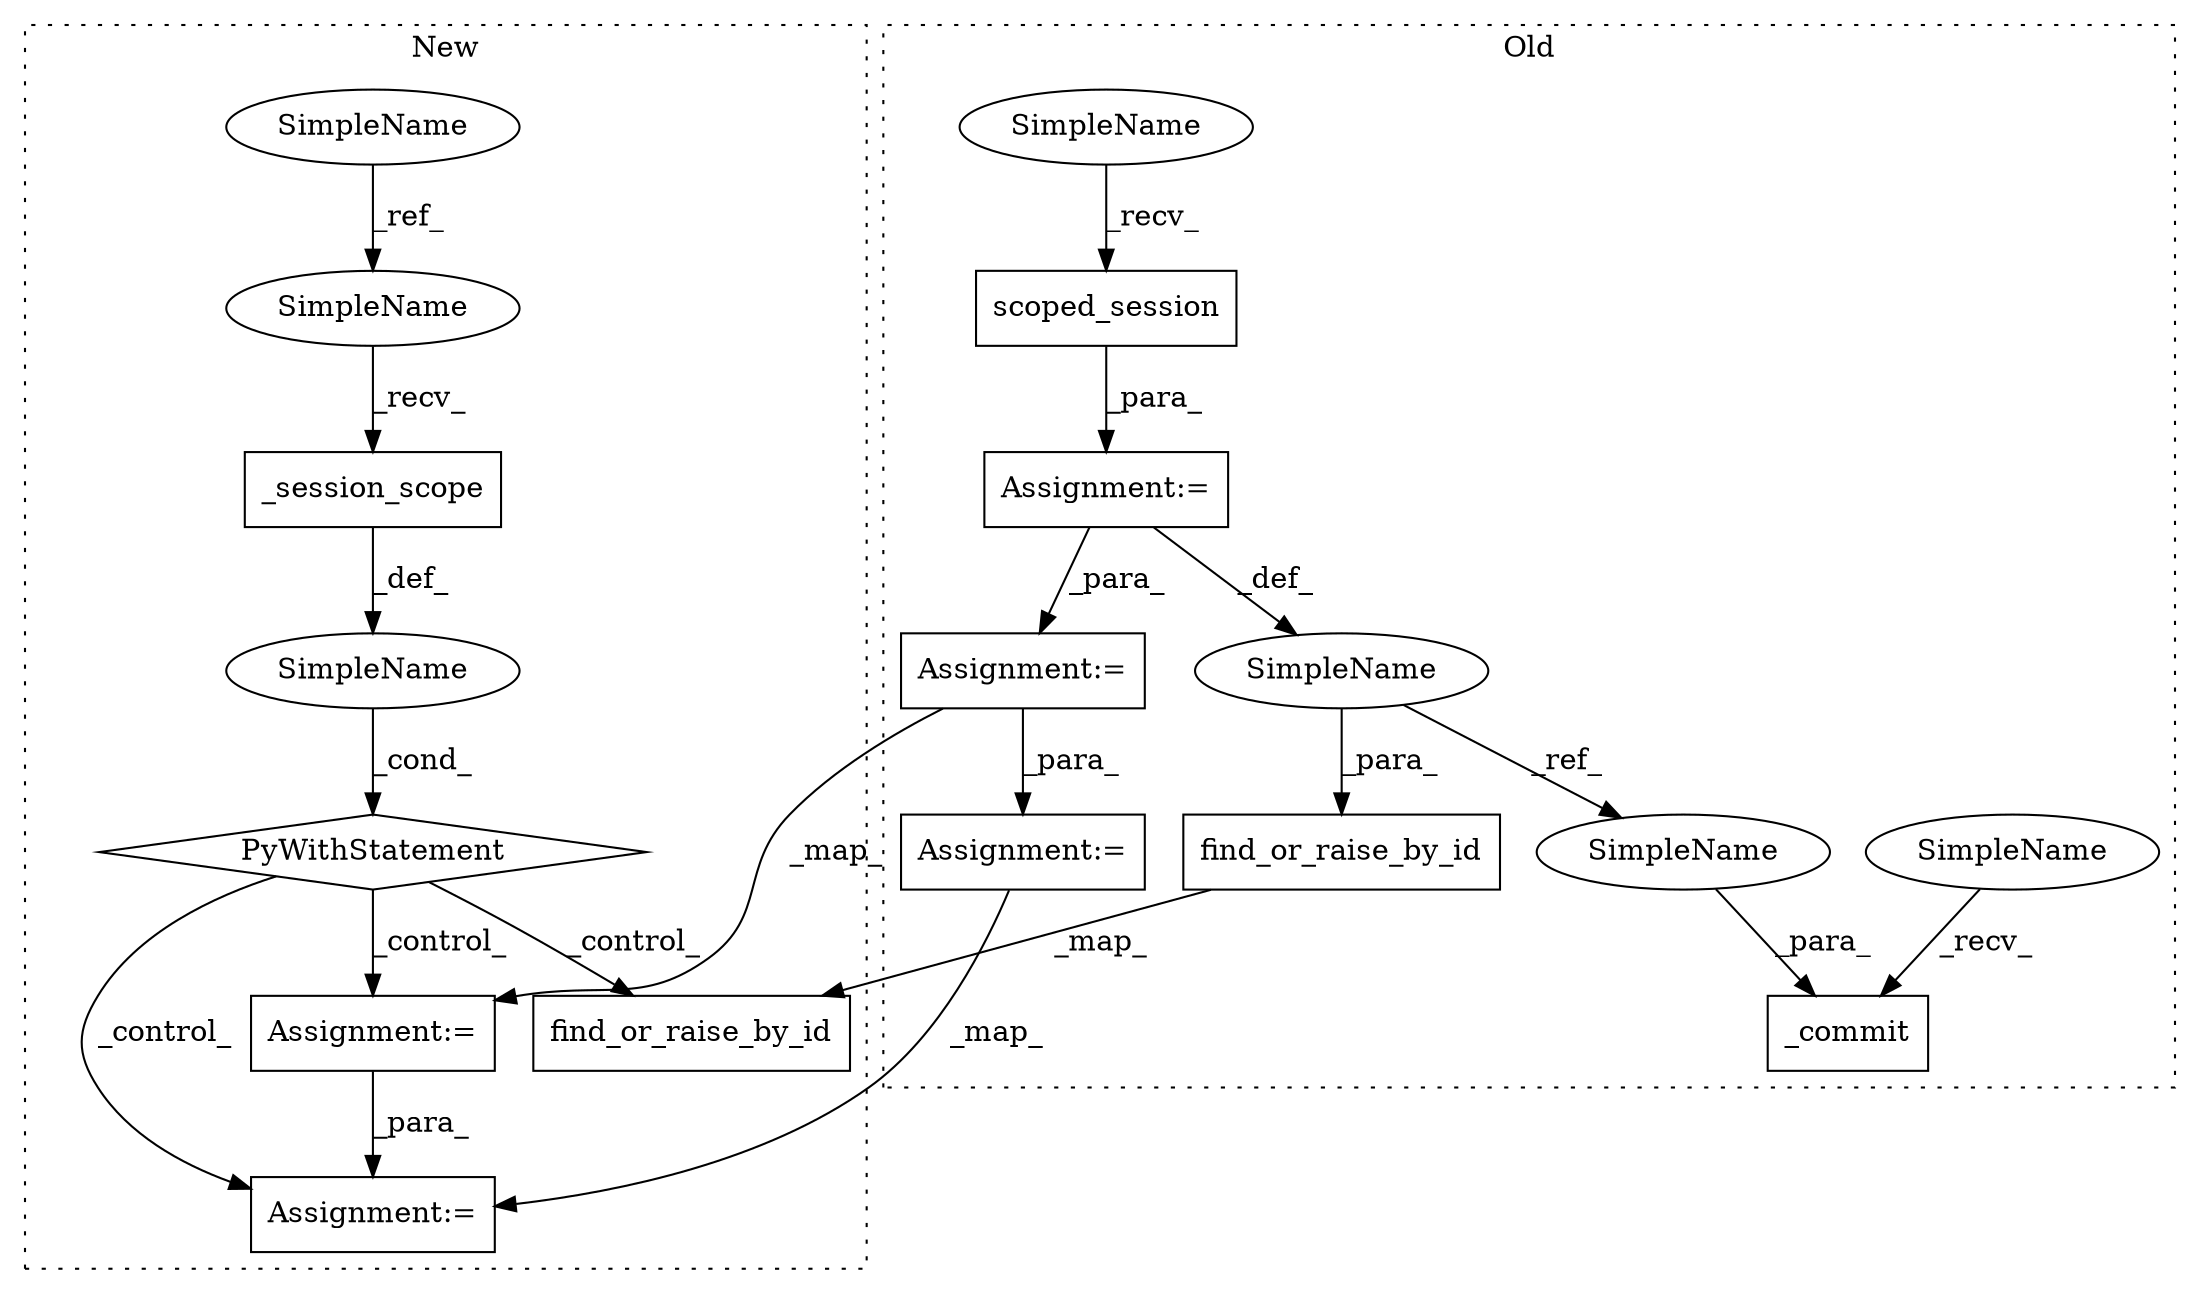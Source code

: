 digraph G {
subgraph cluster0 {
1 [label="_commit" a="32" s="10818,10833" l="8,1" shape="box"];
4 [label="scoped_session" a="32" s="10439" l="16" shape="box"];
5 [label="Assignment:=" a="7" s="10433" l="1" shape="box"];
9 [label="Assignment:=" a="7" s="10532" l="1" shape="box"];
10 [label="Assignment:=" a="7" s="10616" l="12" shape="box"];
13 [label="find_or_raise_by_id" a="32" s="10479,10515" l="20,1" shape="box"];
14 [label="SimpleName" a="42" s="10426" l="7" shape="ellipse"];
16 [label="SimpleName" a="42" s="10434" l="4" shape="ellipse"];
17 [label="SimpleName" a="42" s="10813" l="4" shape="ellipse"];
18 [label="SimpleName" a="42" s="10826" l="7" shape="ellipse"];
label = "Old";
style="dotted";
}
subgraph cluster1 {
2 [label="PyWithStatement" a="104" s="10435,10466" l="10,2" shape="diamond"];
3 [label="_session_scope" a="32" s="10450" l="16" shape="box"];
6 [label="SimpleName" a="42" s="10206" l="4" shape="ellipse"];
7 [label="SimpleName" a="42" s="" l="" shape="ellipse"];
8 [label="Assignment:=" a="7" s="10568" l="1" shape="box"];
11 [label="Assignment:=" a="7" s="10654" l="14" shape="box"];
12 [label="find_or_raise_by_id" a="32" s="10513,10549" l="20,1" shape="box"];
15 [label="SimpleName" a="42" s="10445" l="4" shape="ellipse"];
label = "New";
style="dotted";
}
2 -> 11 [label="_control_"];
2 -> 8 [label="_control_"];
2 -> 12 [label="_control_"];
3 -> 7 [label="_def_"];
4 -> 5 [label="_para_"];
5 -> 9 [label="_para_"];
5 -> 14 [label="_def_"];
6 -> 15 [label="_ref_"];
7 -> 2 [label="_cond_"];
8 -> 11 [label="_para_"];
9 -> 10 [label="_para_"];
9 -> 8 [label="_map_"];
10 -> 11 [label="_map_"];
13 -> 12 [label="_map_"];
14 -> 18 [label="_ref_"];
14 -> 13 [label="_para_"];
15 -> 3 [label="_recv_"];
16 -> 4 [label="_recv_"];
17 -> 1 [label="_recv_"];
18 -> 1 [label="_para_"];
}